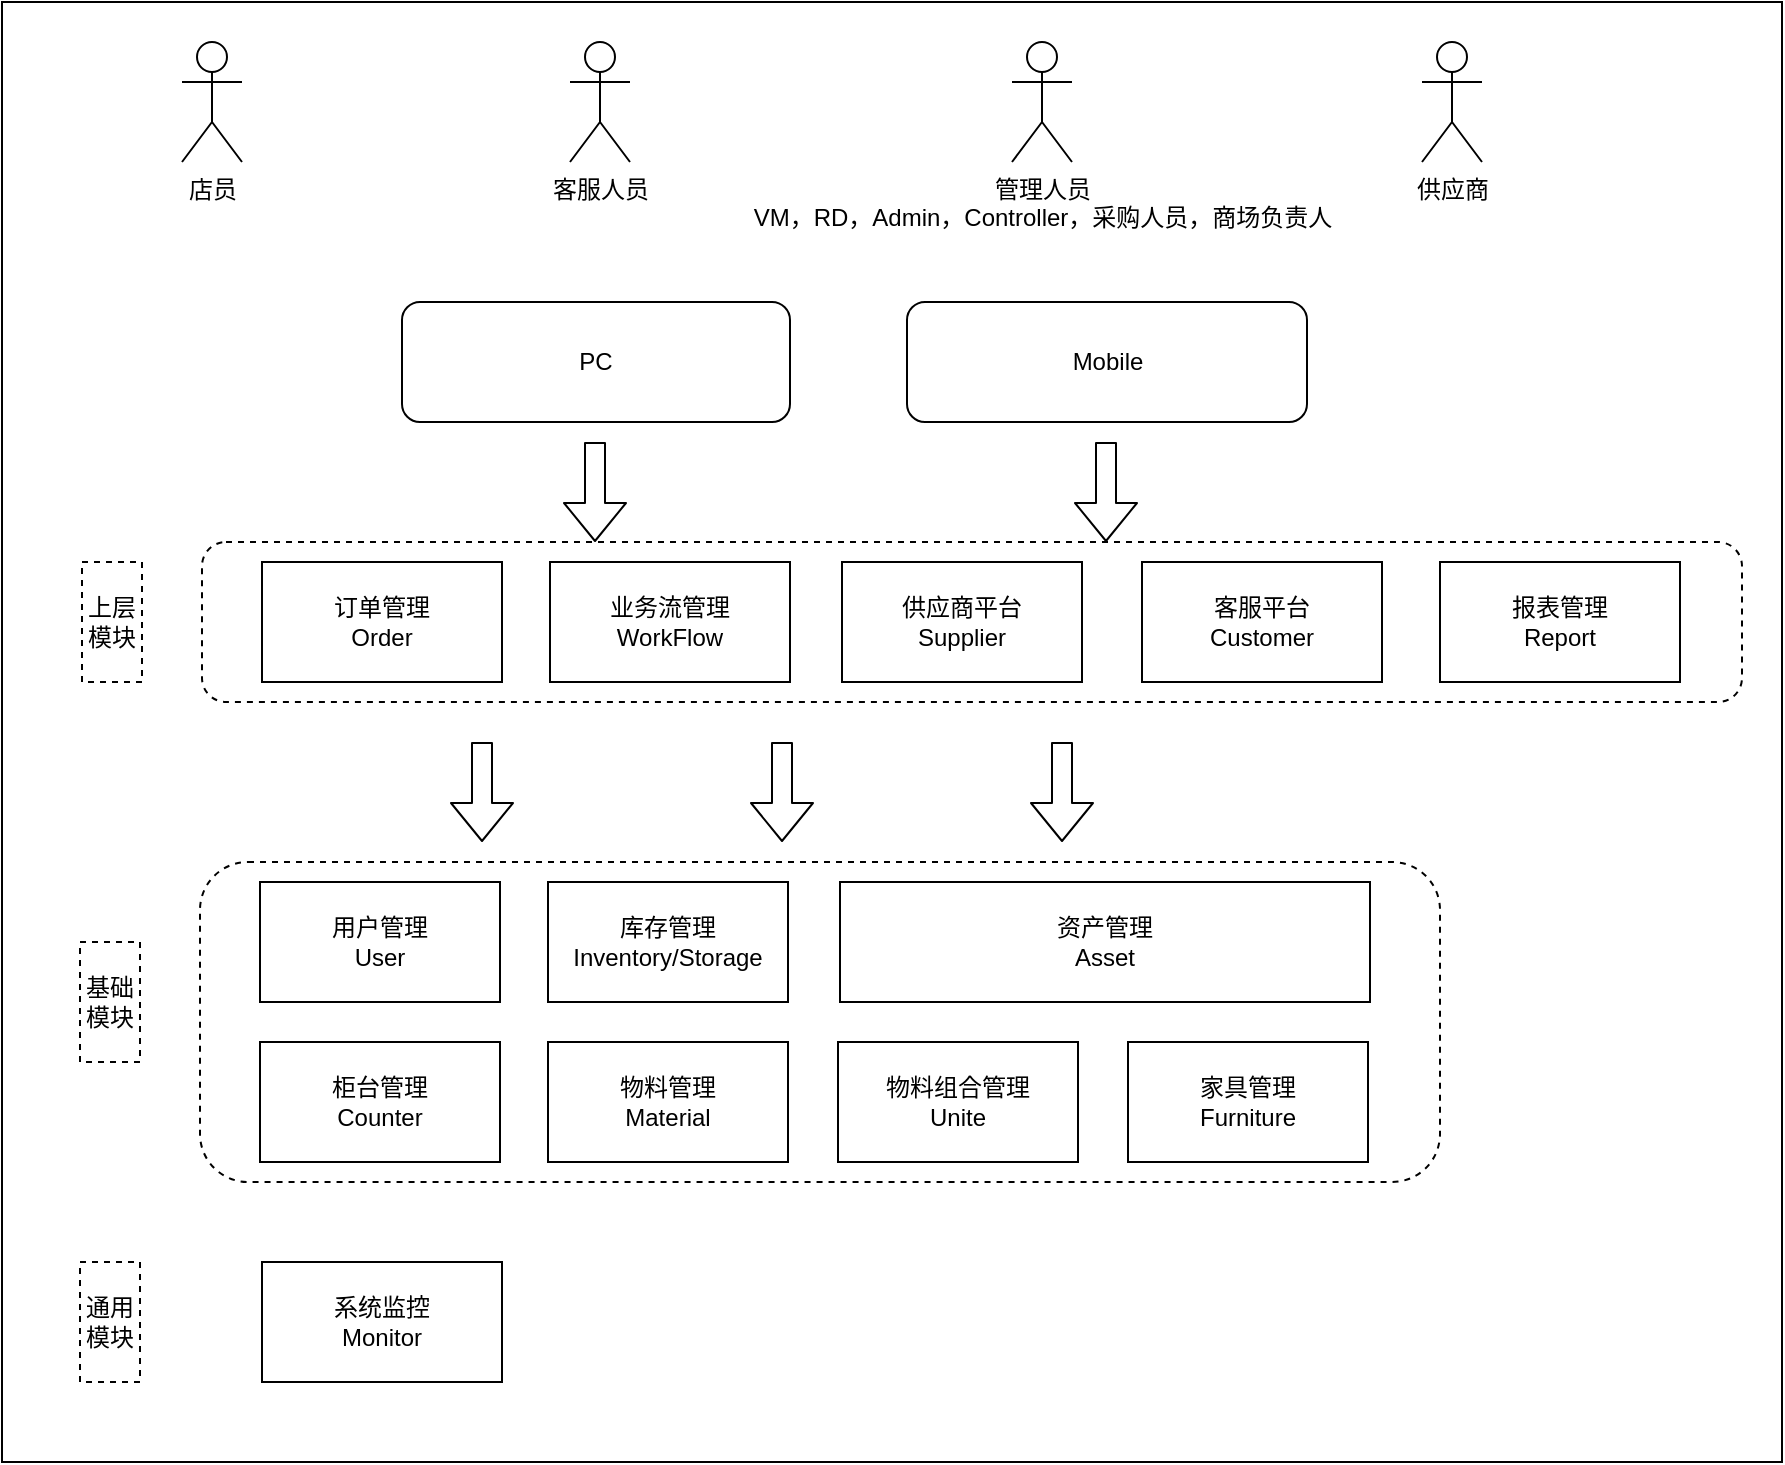 <mxfile version="13.1.1" type="github" pages="3"><diagram id="qB-LPXbTA-pYIQSkfY4P" name="Page-1"><mxGraphModel dx="1026" dy="537" grid="1" gridSize="10" guides="1" tooltips="1" connect="1" arrows="1" fold="1" page="1" pageScale="1" pageWidth="827" pageHeight="1169" math="0" shadow="0"><root><mxCell id="0"/><mxCell id="1" parent="0"/><mxCell id="YJc03w856gQP_qn0iQVg-36" value="" style="rounded=0;whiteSpace=wrap;html=1;fillColor=none;" vertex="1" parent="1"><mxGeometry x="60" y="180" width="890" height="730" as="geometry"/></mxCell><mxCell id="YJc03w856gQP_qn0iQVg-12" value="" style="rounded=1;whiteSpace=wrap;html=1;fillColor=none;dashed=1;" vertex="1" parent="1"><mxGeometry x="159" y="610" width="620" height="160" as="geometry"/></mxCell><mxCell id="YJc03w856gQP_qn0iQVg-18" value="" style="rounded=1;whiteSpace=wrap;html=1;dashed=1;fillColor=none;" vertex="1" parent="1"><mxGeometry x="160" y="450" width="770" height="80" as="geometry"/></mxCell><mxCell id="YJc03w856gQP_qn0iQVg-1" value="用户管理&lt;br&gt;User" style="rounded=0;whiteSpace=wrap;html=1;" vertex="1" parent="1"><mxGeometry x="189" y="620" width="120" height="60" as="geometry"/></mxCell><mxCell id="YJc03w856gQP_qn0iQVg-2" value="物料管理&lt;br&gt;Material" style="rounded=0;whiteSpace=wrap;html=1;" vertex="1" parent="1"><mxGeometry x="333" y="700" width="120" height="60" as="geometry"/></mxCell><mxCell id="YJc03w856gQP_qn0iQVg-3" value="资产管理&lt;br&gt;Asset" style="rounded=0;whiteSpace=wrap;html=1;" vertex="1" parent="1"><mxGeometry x="479" y="620" width="265" height="60" as="geometry"/></mxCell><mxCell id="YJc03w856gQP_qn0iQVg-4" value="家具管理&lt;br&gt;Furniture" style="rounded=0;whiteSpace=wrap;html=1;" vertex="1" parent="1"><mxGeometry x="623" y="700" width="120" height="60" as="geometry"/></mxCell><mxCell id="YJc03w856gQP_qn0iQVg-5" value="库存管理&lt;br&gt;Inventory/Storage" style="rounded=0;whiteSpace=wrap;html=1;" vertex="1" parent="1"><mxGeometry x="333" y="620" width="120" height="60" as="geometry"/></mxCell><mxCell id="YJc03w856gQP_qn0iQVg-6" value="订单管理&lt;br&gt;Order" style="rounded=0;whiteSpace=wrap;html=1;" vertex="1" parent="1"><mxGeometry x="190" y="460" width="120" height="60" as="geometry"/></mxCell><mxCell id="YJc03w856gQP_qn0iQVg-7" value="供应商平台&lt;br&gt;Supplier" style="rounded=0;whiteSpace=wrap;html=1;" vertex="1" parent="1"><mxGeometry x="480" y="460" width="120" height="60" as="geometry"/></mxCell><mxCell id="YJc03w856gQP_qn0iQVg-8" value="报表管理&lt;br&gt;Report" style="rounded=0;whiteSpace=wrap;html=1;" vertex="1" parent="1"><mxGeometry x="779" y="460" width="120" height="60" as="geometry"/></mxCell><mxCell id="YJc03w856gQP_qn0iQVg-10" value="系统监控&lt;br&gt;Monitor" style="rounded=0;whiteSpace=wrap;html=1;" vertex="1" parent="1"><mxGeometry x="190" y="810" width="120" height="60" as="geometry"/></mxCell><mxCell id="YJc03w856gQP_qn0iQVg-11" value="业务流管理&lt;br&gt;WorkFlow" style="rounded=0;whiteSpace=wrap;html=1;" vertex="1" parent="1"><mxGeometry x="334" y="460" width="120" height="60" as="geometry"/></mxCell><mxCell id="YJc03w856gQP_qn0iQVg-13" value="基础模块" style="rounded=0;whiteSpace=wrap;html=1;dashed=1;fillColor=none;" vertex="1" parent="1"><mxGeometry x="99" y="650" width="30" height="60" as="geometry"/></mxCell><mxCell id="YJc03w856gQP_qn0iQVg-20" value="上层模块" style="rounded=0;whiteSpace=wrap;html=1;dashed=1;fillColor=none;" vertex="1" parent="1"><mxGeometry x="100" y="460" width="30" height="60" as="geometry"/></mxCell><mxCell id="YJc03w856gQP_qn0iQVg-21" value="店员" style="shape=umlActor;verticalLabelPosition=bottom;labelBackgroundColor=#ffffff;verticalAlign=top;html=1;outlineConnect=0;fillColor=none;" vertex="1" parent="1"><mxGeometry x="150" y="200" width="30" height="60" as="geometry"/></mxCell><mxCell id="YJc03w856gQP_qn0iQVg-22" value="客服人员" style="shape=umlActor;verticalLabelPosition=bottom;labelBackgroundColor=#ffffff;verticalAlign=top;html=1;outlineConnect=0;fillColor=none;" vertex="1" parent="1"><mxGeometry x="344" y="200" width="30" height="60" as="geometry"/></mxCell><mxCell id="YJc03w856gQP_qn0iQVg-25" value="管理人员&lt;br&gt;VM，RD，Admin，Controller，采购人员，商场负责人" style="shape=umlActor;verticalLabelPosition=bottom;labelBackgroundColor=#ffffff;verticalAlign=top;html=1;outlineConnect=0;fillColor=none;" vertex="1" parent="1"><mxGeometry x="565" y="200" width="30" height="60" as="geometry"/></mxCell><mxCell id="YJc03w856gQP_qn0iQVg-26" value="供应商" style="shape=umlActor;verticalLabelPosition=bottom;labelBackgroundColor=#ffffff;verticalAlign=top;html=1;outlineConnect=0;fillColor=none;" vertex="1" parent="1"><mxGeometry x="770" y="200" width="30" height="60" as="geometry"/></mxCell><mxCell id="YJc03w856gQP_qn0iQVg-27" value="客服平台&lt;br&gt;Customer" style="rounded=0;whiteSpace=wrap;html=1;" vertex="1" parent="1"><mxGeometry x="630" y="460" width="120" height="60" as="geometry"/></mxCell><mxCell id="YJc03w856gQP_qn0iQVg-28" value="PC" style="rounded=1;whiteSpace=wrap;html=1;fillColor=none;" vertex="1" parent="1"><mxGeometry x="260" y="330" width="194" height="60" as="geometry"/></mxCell><mxCell id="YJc03w856gQP_qn0iQVg-29" value="Mobile" style="rounded=1;whiteSpace=wrap;html=1;fillColor=none;" vertex="1" parent="1"><mxGeometry x="512.5" y="330" width="200" height="60" as="geometry"/></mxCell><mxCell id="YJc03w856gQP_qn0iQVg-31" value="" style="shape=flexArrow;endArrow=classic;html=1;" edge="1" parent="1"><mxGeometry width="50" height="50" relative="1" as="geometry"><mxPoint x="300" y="550" as="sourcePoint"/><mxPoint x="300" y="600" as="targetPoint"/></mxGeometry></mxCell><mxCell id="YJc03w856gQP_qn0iQVg-32" value="" style="shape=flexArrow;endArrow=classic;html=1;" edge="1" parent="1"><mxGeometry width="50" height="50" relative="1" as="geometry"><mxPoint x="450" y="550" as="sourcePoint"/><mxPoint x="450" y="600" as="targetPoint"/></mxGeometry></mxCell><mxCell id="YJc03w856gQP_qn0iQVg-33" value="" style="shape=flexArrow;endArrow=classic;html=1;" edge="1" parent="1"><mxGeometry width="50" height="50" relative="1" as="geometry"><mxPoint x="590" y="550" as="sourcePoint"/><mxPoint x="590" y="600" as="targetPoint"/></mxGeometry></mxCell><mxCell id="YJc03w856gQP_qn0iQVg-34" value="" style="shape=flexArrow;endArrow=classic;html=1;" edge="1" parent="1"><mxGeometry width="50" height="50" relative="1" as="geometry"><mxPoint x="356.5" y="400" as="sourcePoint"/><mxPoint x="356.5" y="450" as="targetPoint"/></mxGeometry></mxCell><mxCell id="YJc03w856gQP_qn0iQVg-35" value="" style="shape=flexArrow;endArrow=classic;html=1;" edge="1" parent="1"><mxGeometry width="50" height="50" relative="1" as="geometry"><mxPoint x="612" y="400" as="sourcePoint"/><mxPoint x="612" y="450" as="targetPoint"/></mxGeometry></mxCell><mxCell id="YJc03w856gQP_qn0iQVg-40" value="物料组合管理&lt;br&gt;Unite" style="rounded=0;whiteSpace=wrap;html=1;" vertex="1" parent="1"><mxGeometry x="478" y="700" width="120" height="60" as="geometry"/></mxCell><mxCell id="YJc03w856gQP_qn0iQVg-42" value="柜台管理&lt;br&gt;Counter" style="rounded=0;whiteSpace=wrap;html=1;" vertex="1" parent="1"><mxGeometry x="189" y="700" width="120" height="60" as="geometry"/></mxCell><mxCell id="YJc03w856gQP_qn0iQVg-44" value="通用模块" style="rounded=0;whiteSpace=wrap;html=1;dashed=1;fillColor=none;" vertex="1" parent="1"><mxGeometry x="99" y="810" width="30" height="60" as="geometry"/></mxCell></root></mxGraphModel></diagram><diagram id="XEAGvshDh_6pUUNE8GrV" name="Page-2"><mxGraphModel dx="1026" dy="537" grid="1" gridSize="10" guides="1" tooltips="1" connect="1" arrows="1" fold="1" page="1" pageScale="1" pageWidth="827" pageHeight="1169" math="0" shadow="0"><root><mxCell id="-tizKRSE5GWQv9HOoHUL-0"/><mxCell id="-tizKRSE5GWQv9HOoHUL-1" parent="-tizKRSE5GWQv9HOoHUL-0"/><mxCell id="_-YAsetu-eA9nGE9jLG2-1" value="用户表&lt;br&gt;mysql" style="shape=cylinder;whiteSpace=wrap;html=1;boundedLbl=1;backgroundOutline=1;fillColor=none;" vertex="1" parent="-tizKRSE5GWQv9HOoHUL-1"><mxGeometry x="310" y="340" width="60" height="80" as="geometry"/></mxCell><mxCell id="xEf11zTLz_2G6hSHSD9k-1" value="库存表&lt;br&gt;mysql" style="shape=cylinder;whiteSpace=wrap;html=1;boundedLbl=1;backgroundOutline=1;fillColor=none;" vertex="1" parent="-tizKRSE5GWQv9HOoHUL-1"><mxGeometry x="310" y="450" width="60" height="80" as="geometry"/></mxCell><mxCell id="NHM72TskKeoDll_gdQkW-0" value="柜台表&lt;br&gt;mysql" style="shape=cylinder;whiteSpace=wrap;html=1;boundedLbl=1;backgroundOutline=1;fillColor=none;" vertex="1" parent="-tizKRSE5GWQv9HOoHUL-1"><mxGeometry x="410" y="450" width="60" height="80" as="geometry"/></mxCell><mxCell id="Zv5gbNGUeqZ8MLVCnkK_-0" value="物料表mysql" style="shape=cylinder;whiteSpace=wrap;html=1;boundedLbl=1;backgroundOutline=1;fillColor=none;" vertex="1" parent="-tizKRSE5GWQv9HOoHUL-1"><mxGeometry x="510" y="450" width="60" height="80" as="geometry"/></mxCell><mxCell id="ycxw-eumtN2lRskD3M6_-0" value="物料组合表&lt;br&gt;mysql" style="shape=cylinder;whiteSpace=wrap;html=1;boundedLbl=1;backgroundOutline=1;fillColor=none;" vertex="1" parent="-tizKRSE5GWQv9HOoHUL-1"><mxGeometry x="600" y="450" width="60" height="80" as="geometry"/></mxCell><mxCell id="nWZaHfJPW2hXRrNsCJLt-0" value="家具表&lt;br&gt;mysql" style="shape=cylinder;whiteSpace=wrap;html=1;boundedLbl=1;backgroundOutline=1;fillColor=none;" vertex="1" parent="-tizKRSE5GWQv9HOoHUL-1"><mxGeometry x="690" y="450" width="60" height="80" as="geometry"/></mxCell><mxCell id="No3XcYpqocmqALHaBTrh-0" value="资产表&lt;br&gt;mysql" style="shape=cylinder;whiteSpace=wrap;html=1;boundedLbl=1;backgroundOutline=1;fillColor=none;" vertex="1" parent="-tizKRSE5GWQv9HOoHUL-1"><mxGeometry x="780" y="450" width="60" height="80" as="geometry"/></mxCell><mxCell id="u5RSx701fSABa8HEGZ_l-0" value="订单表&lt;br&gt;mysql" style="shape=cylinder;whiteSpace=wrap;html=1;boundedLbl=1;backgroundOutline=1;fillColor=none;" vertex="1" parent="-tizKRSE5GWQv9HOoHUL-1"><mxGeometry x="410" y="340" width="60" height="80" as="geometry"/></mxCell><mxCell id="9_p2gXSIo3tdge9ZjTcI-0" value="业务流表&lt;br&gt;mysql" style="shape=cylinder;whiteSpace=wrap;html=1;boundedLbl=1;backgroundOutline=1;fillColor=none;" vertex="1" parent="-tizKRSE5GWQv9HOoHUL-1"><mxGeometry x="510" y="340" width="60" height="80" as="geometry"/></mxCell><mxCell id="_1eOp6N6MLKmrklcqtpt-0" value="统计数据表&lt;br&gt;mysql" style="shape=cylinder;whiteSpace=wrap;html=1;boundedLbl=1;backgroundOutline=1;fillColor=none;" vertex="1" parent="-tizKRSE5GWQv9HOoHUL-1"><mxGeometry x="600" y="340" width="60" height="80" as="geometry"/></mxCell><mxCell id="OK-SWPn_4WnBlEq-7C6J-0" value="监控信息表&lt;br&gt;mysql" style="shape=cylinder;whiteSpace=wrap;html=1;boundedLbl=1;backgroundOutline=1;fillColor=none;" vertex="1" parent="-tizKRSE5GWQv9HOoHUL-1"><mxGeometry x="780" y="340" width="60" height="80" as="geometry"/></mxCell><mxCell id="-sqoGDoppfozrqcIcJ5H-0" value="客服表&lt;br&gt;mysql" style="shape=cylinder;whiteSpace=wrap;html=1;boundedLbl=1;backgroundOutline=1;fillColor=none;" vertex="1" parent="-tizKRSE5GWQv9HOoHUL-1"><mxGeometry x="690" y="340" width="60" height="80" as="geometry"/></mxCell><mxCell id="R0Sz-ag5xXbZbDcjYZ09-0" value="缓存&lt;br&gt;Redis" style="shape=dataStorage;whiteSpace=wrap;html=1;fillColor=none;" vertex="1" parent="-tizKRSE5GWQv9HOoHUL-1"><mxGeometry x="460" y="570" width="100" height="80" as="geometry"/></mxCell><mxCell id="R0Sz-ag5xXbZbDcjYZ09-1" value="2000种物料*每种物料500件=100万条记录" style="rounded=0;whiteSpace=wrap;html=1;fillColor=none;" vertex="1" parent="-tizKRSE5GWQv9HOoHUL-1"><mxGeometry x="480" y="240" width="340" height="60" as="geometry"/></mxCell></root></mxGraphModel></diagram><diagram id="7Txbm5PGgsPxB3Dz0UrJ" name="Page-3"><mxGraphModel dx="1026" dy="537" grid="1" gridSize="10" guides="1" tooltips="1" connect="1" arrows="1" fold="1" page="1" pageScale="1" pageWidth="827" pageHeight="1169" math="0" shadow="0"><root><mxCell id="NVaNNxDBP5xndXJGB4DV-0"/><mxCell id="NVaNNxDBP5xndXJGB4DV-1" parent="NVaNNxDBP5xndXJGB4DV-0"/></root></mxGraphModel></diagram></mxfile>
